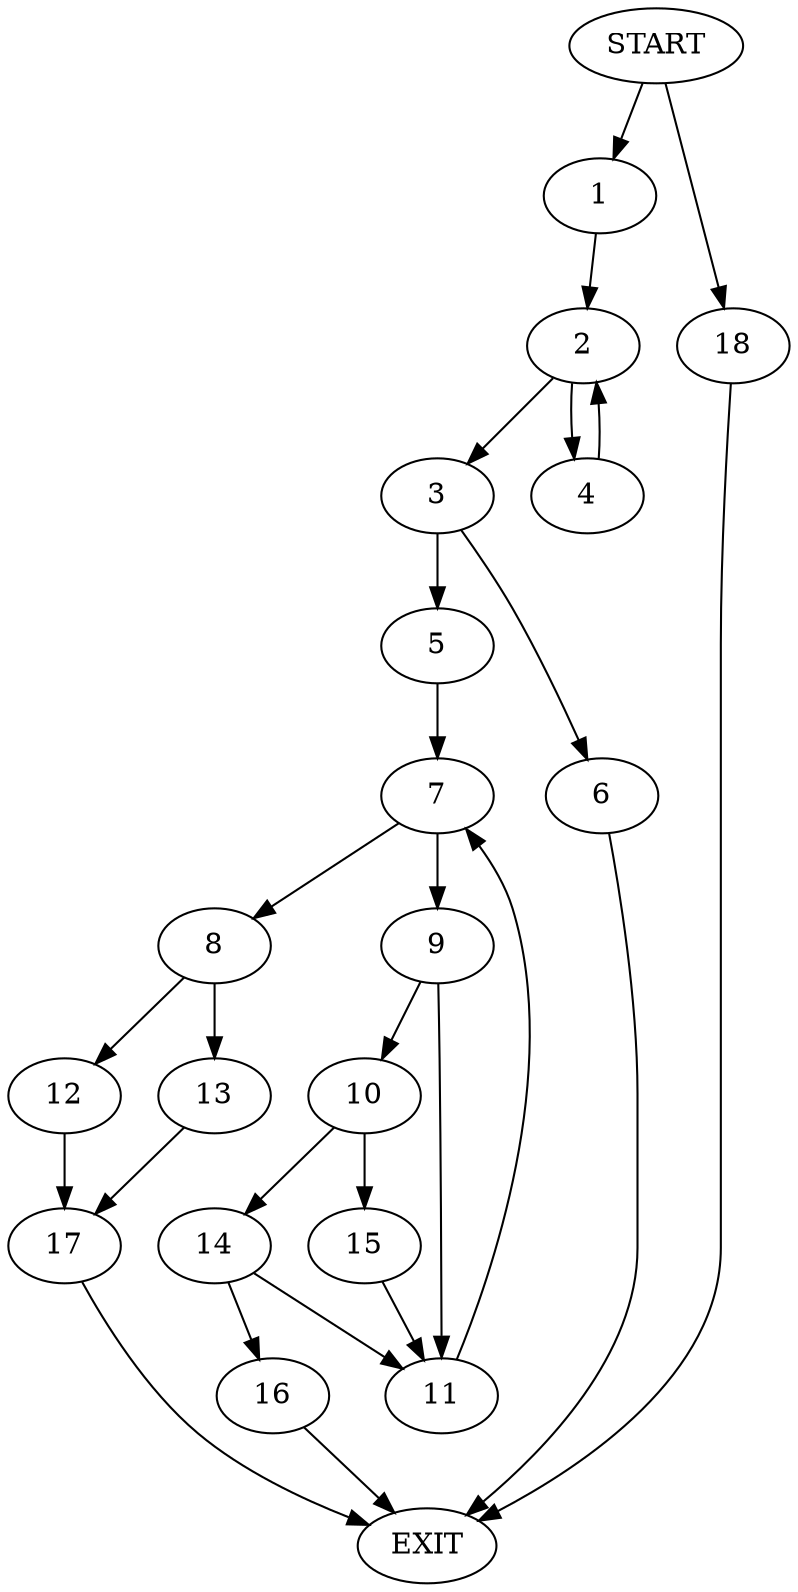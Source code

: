 digraph {
0 [label="START"]
19 [label="EXIT"]
0 -> 1
1 -> 2
2 -> 3
2 -> 4
3 -> 5
3 -> 6
4 -> 2
6 -> 19
5 -> 7
7 -> 8
7 -> 9
9 -> 10
9 -> 11
8 -> 12
8 -> 13
11 -> 7
10 -> 14
10 -> 15
14 -> 16
14 -> 11
15 -> 11
16 -> 19
12 -> 17
13 -> 17
17 -> 19
0 -> 18
18 -> 19
}
